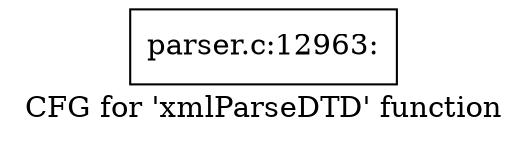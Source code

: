 digraph "CFG for 'xmlParseDTD' function" {
	label="CFG for 'xmlParseDTD' function";

	Node0x49487a0 [shape=record,label="{parser.c:12963:}"];
}

